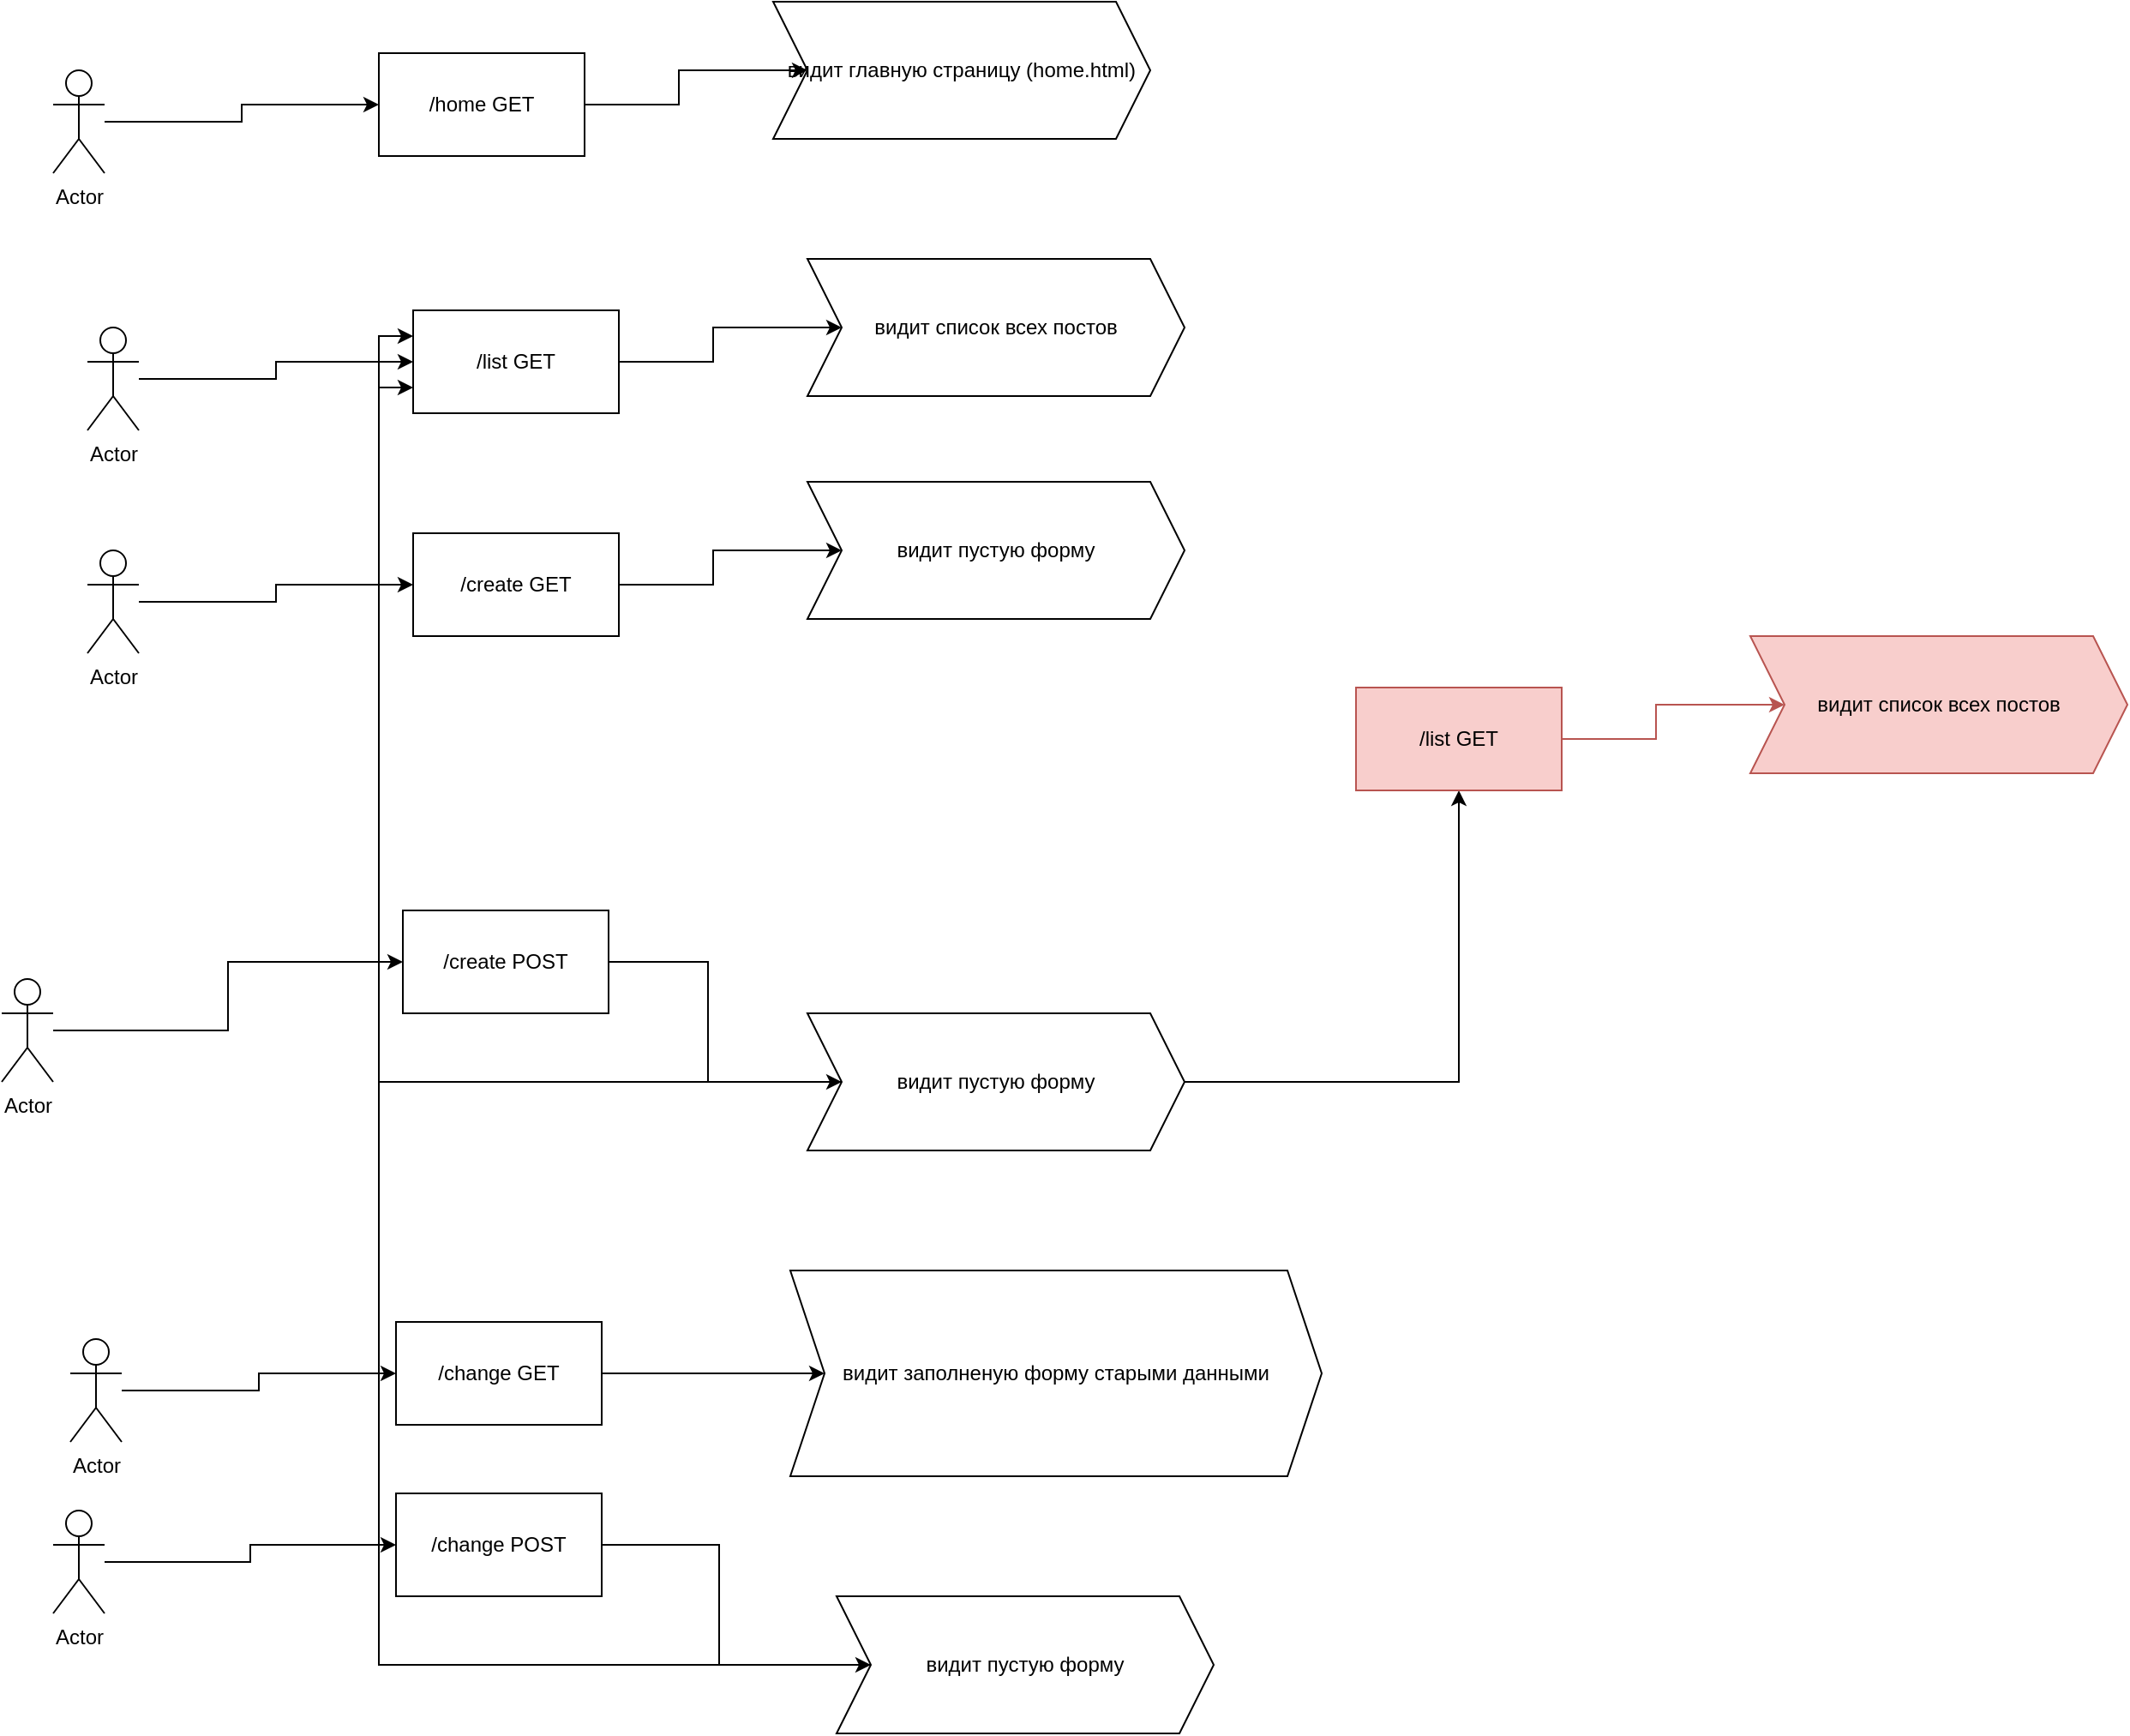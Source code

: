 <mxfile version="21.4.0" type="device">
  <diagram name="Page-1" id="zJbrg_xM8Rx9oK9A7atH">
    <mxGraphModel dx="893" dy="490" grid="1" gridSize="10" guides="1" tooltips="1" connect="1" arrows="1" fold="1" page="1" pageScale="1" pageWidth="827" pageHeight="1169" math="0" shadow="0">
      <root>
        <mxCell id="0" />
        <mxCell id="1" parent="0" />
        <mxCell id="WvaiMywwmPoKM4DUcScz-5" style="edgeStyle=orthogonalEdgeStyle;rounded=0;orthogonalLoop=1;jettySize=auto;html=1;" edge="1" parent="1" source="WvaiMywwmPoKM4DUcScz-1" target="WvaiMywwmPoKM4DUcScz-4">
          <mxGeometry relative="1" as="geometry" />
        </mxCell>
        <mxCell id="WvaiMywwmPoKM4DUcScz-1" value="/home GET" style="rounded=0;whiteSpace=wrap;html=1;" vertex="1" parent="1">
          <mxGeometry x="340" y="160" width="120" height="60" as="geometry" />
        </mxCell>
        <mxCell id="WvaiMywwmPoKM4DUcScz-3" style="edgeStyle=orthogonalEdgeStyle;rounded=0;orthogonalLoop=1;jettySize=auto;html=1;" edge="1" parent="1" source="WvaiMywwmPoKM4DUcScz-2" target="WvaiMywwmPoKM4DUcScz-1">
          <mxGeometry relative="1" as="geometry" />
        </mxCell>
        <mxCell id="WvaiMywwmPoKM4DUcScz-2" value="Actor" style="shape=umlActor;verticalLabelPosition=bottom;verticalAlign=top;html=1;outlineConnect=0;" vertex="1" parent="1">
          <mxGeometry x="150" y="170" width="30" height="60" as="geometry" />
        </mxCell>
        <mxCell id="WvaiMywwmPoKM4DUcScz-4" value="видит главную страницу (home.html)" style="shape=step;perimeter=stepPerimeter;whiteSpace=wrap;html=1;fixedSize=1;" vertex="1" parent="1">
          <mxGeometry x="570" y="130" width="220" height="80" as="geometry" />
        </mxCell>
        <mxCell id="WvaiMywwmPoKM4DUcScz-7" style="edgeStyle=orthogonalEdgeStyle;rounded=0;orthogonalLoop=1;jettySize=auto;html=1;" edge="1" parent="1" source="WvaiMywwmPoKM4DUcScz-8" target="WvaiMywwmPoKM4DUcScz-11">
          <mxGeometry relative="1" as="geometry" />
        </mxCell>
        <mxCell id="WvaiMywwmPoKM4DUcScz-8" value="/list GET" style="rounded=0;whiteSpace=wrap;html=1;" vertex="1" parent="1">
          <mxGeometry x="360" y="310" width="120" height="60" as="geometry" />
        </mxCell>
        <mxCell id="WvaiMywwmPoKM4DUcScz-9" style="edgeStyle=orthogonalEdgeStyle;rounded=0;orthogonalLoop=1;jettySize=auto;html=1;" edge="1" parent="1" source="WvaiMywwmPoKM4DUcScz-10" target="WvaiMywwmPoKM4DUcScz-8">
          <mxGeometry relative="1" as="geometry" />
        </mxCell>
        <mxCell id="WvaiMywwmPoKM4DUcScz-10" value="Actor" style="shape=umlActor;verticalLabelPosition=bottom;verticalAlign=top;html=1;outlineConnect=0;" vertex="1" parent="1">
          <mxGeometry x="170" y="320" width="30" height="60" as="geometry" />
        </mxCell>
        <mxCell id="WvaiMywwmPoKM4DUcScz-11" value="видит список всех постов" style="shape=step;perimeter=stepPerimeter;whiteSpace=wrap;html=1;fixedSize=1;" vertex="1" parent="1">
          <mxGeometry x="590" y="280" width="220" height="80" as="geometry" />
        </mxCell>
        <mxCell id="WvaiMywwmPoKM4DUcScz-12" style="edgeStyle=orthogonalEdgeStyle;rounded=0;orthogonalLoop=1;jettySize=auto;html=1;" edge="1" parent="1" source="WvaiMywwmPoKM4DUcScz-13" target="WvaiMywwmPoKM4DUcScz-16">
          <mxGeometry relative="1" as="geometry" />
        </mxCell>
        <mxCell id="WvaiMywwmPoKM4DUcScz-13" value="/create GET" style="rounded=0;whiteSpace=wrap;html=1;" vertex="1" parent="1">
          <mxGeometry x="360" y="440" width="120" height="60" as="geometry" />
        </mxCell>
        <mxCell id="WvaiMywwmPoKM4DUcScz-14" style="edgeStyle=orthogonalEdgeStyle;rounded=0;orthogonalLoop=1;jettySize=auto;html=1;" edge="1" parent="1" source="WvaiMywwmPoKM4DUcScz-15" target="WvaiMywwmPoKM4DUcScz-13">
          <mxGeometry relative="1" as="geometry" />
        </mxCell>
        <mxCell id="WvaiMywwmPoKM4DUcScz-15" value="Actor" style="shape=umlActor;verticalLabelPosition=bottom;verticalAlign=top;html=1;outlineConnect=0;" vertex="1" parent="1">
          <mxGeometry x="170" y="450" width="30" height="60" as="geometry" />
        </mxCell>
        <mxCell id="WvaiMywwmPoKM4DUcScz-16" value="видит пустую форму" style="shape=step;perimeter=stepPerimeter;whiteSpace=wrap;html=1;fixedSize=1;" vertex="1" parent="1">
          <mxGeometry x="590" y="410" width="220" height="80" as="geometry" />
        </mxCell>
        <mxCell id="WvaiMywwmPoKM4DUcScz-17" style="edgeStyle=orthogonalEdgeStyle;rounded=0;orthogonalLoop=1;jettySize=auto;html=1;" edge="1" parent="1" source="WvaiMywwmPoKM4DUcScz-18" target="WvaiMywwmPoKM4DUcScz-21">
          <mxGeometry relative="1" as="geometry" />
        </mxCell>
        <mxCell id="WvaiMywwmPoKM4DUcScz-18" value="/create POST" style="rounded=0;whiteSpace=wrap;html=1;" vertex="1" parent="1">
          <mxGeometry x="354" y="660" width="120" height="60" as="geometry" />
        </mxCell>
        <mxCell id="WvaiMywwmPoKM4DUcScz-19" style="edgeStyle=orthogonalEdgeStyle;rounded=0;orthogonalLoop=1;jettySize=auto;html=1;" edge="1" parent="1" source="WvaiMywwmPoKM4DUcScz-20" target="WvaiMywwmPoKM4DUcScz-18">
          <mxGeometry relative="1" as="geometry" />
        </mxCell>
        <mxCell id="WvaiMywwmPoKM4DUcScz-20" value="Actor" style="shape=umlActor;verticalLabelPosition=bottom;verticalAlign=top;html=1;outlineConnect=0;" vertex="1" parent="1">
          <mxGeometry x="120" y="700" width="30" height="60" as="geometry" />
        </mxCell>
        <mxCell id="WvaiMywwmPoKM4DUcScz-29" style="edgeStyle=orthogonalEdgeStyle;rounded=0;orthogonalLoop=1;jettySize=auto;html=1;" edge="1" parent="1" source="WvaiMywwmPoKM4DUcScz-21" target="WvaiMywwmPoKM4DUcScz-27">
          <mxGeometry relative="1" as="geometry" />
        </mxCell>
        <mxCell id="WvaiMywwmPoKM4DUcScz-32" style="edgeStyle=orthogonalEdgeStyle;rounded=0;orthogonalLoop=1;jettySize=auto;html=1;entryX=0;entryY=0.75;entryDx=0;entryDy=0;" edge="1" parent="1" source="WvaiMywwmPoKM4DUcScz-21" target="WvaiMywwmPoKM4DUcScz-8">
          <mxGeometry relative="1" as="geometry" />
        </mxCell>
        <mxCell id="WvaiMywwmPoKM4DUcScz-21" value="видит пустую форму" style="shape=step;perimeter=stepPerimeter;whiteSpace=wrap;html=1;fixedSize=1;" vertex="1" parent="1">
          <mxGeometry x="590" y="720" width="220" height="80" as="geometry" />
        </mxCell>
        <mxCell id="WvaiMywwmPoKM4DUcScz-26" style="edgeStyle=orthogonalEdgeStyle;rounded=0;orthogonalLoop=1;jettySize=auto;html=1;fillColor=#f8cecc;strokeColor=#b85450;" edge="1" parent="1" source="WvaiMywwmPoKM4DUcScz-27" target="WvaiMywwmPoKM4DUcScz-28">
          <mxGeometry relative="1" as="geometry" />
        </mxCell>
        <mxCell id="WvaiMywwmPoKM4DUcScz-27" value="/list GET" style="rounded=0;whiteSpace=wrap;html=1;fillColor=#f8cecc;strokeColor=#b85450;" vertex="1" parent="1">
          <mxGeometry x="910" y="530" width="120" height="60" as="geometry" />
        </mxCell>
        <mxCell id="WvaiMywwmPoKM4DUcScz-28" value="видит список всех постов" style="shape=step;perimeter=stepPerimeter;whiteSpace=wrap;html=1;fixedSize=1;fillColor=#f8cecc;strokeColor=#b85450;" vertex="1" parent="1">
          <mxGeometry x="1140" y="500" width="220" height="80" as="geometry" />
        </mxCell>
        <mxCell id="WvaiMywwmPoKM4DUcScz-33" style="edgeStyle=orthogonalEdgeStyle;rounded=0;orthogonalLoop=1;jettySize=auto;html=1;" edge="1" parent="1" source="WvaiMywwmPoKM4DUcScz-34" target="WvaiMywwmPoKM4DUcScz-37">
          <mxGeometry relative="1" as="geometry" />
        </mxCell>
        <mxCell id="WvaiMywwmPoKM4DUcScz-34" value="/change GET" style="rounded=0;whiteSpace=wrap;html=1;" vertex="1" parent="1">
          <mxGeometry x="350" y="900" width="120" height="60" as="geometry" />
        </mxCell>
        <mxCell id="WvaiMywwmPoKM4DUcScz-35" style="edgeStyle=orthogonalEdgeStyle;rounded=0;orthogonalLoop=1;jettySize=auto;html=1;" edge="1" parent="1" source="WvaiMywwmPoKM4DUcScz-36" target="WvaiMywwmPoKM4DUcScz-34">
          <mxGeometry relative="1" as="geometry" />
        </mxCell>
        <mxCell id="WvaiMywwmPoKM4DUcScz-36" value="Actor" style="shape=umlActor;verticalLabelPosition=bottom;verticalAlign=top;html=1;outlineConnect=0;" vertex="1" parent="1">
          <mxGeometry x="160" y="910" width="30" height="60" as="geometry" />
        </mxCell>
        <mxCell id="WvaiMywwmPoKM4DUcScz-37" value="видит заполненую форму старыми данными" style="shape=step;perimeter=stepPerimeter;whiteSpace=wrap;html=1;fixedSize=1;" vertex="1" parent="1">
          <mxGeometry x="580" y="870" width="310" height="120" as="geometry" />
        </mxCell>
        <mxCell id="WvaiMywwmPoKM4DUcScz-38" style="edgeStyle=orthogonalEdgeStyle;rounded=0;orthogonalLoop=1;jettySize=auto;html=1;" edge="1" parent="1" source="WvaiMywwmPoKM4DUcScz-39" target="WvaiMywwmPoKM4DUcScz-40">
          <mxGeometry relative="1" as="geometry" />
        </mxCell>
        <mxCell id="WvaiMywwmPoKM4DUcScz-39" value="/change POST" style="rounded=0;whiteSpace=wrap;html=1;" vertex="1" parent="1">
          <mxGeometry x="350" y="1000" width="120" height="60" as="geometry" />
        </mxCell>
        <mxCell id="WvaiMywwmPoKM4DUcScz-43" style="edgeStyle=orthogonalEdgeStyle;rounded=0;orthogonalLoop=1;jettySize=auto;html=1;entryX=0;entryY=0.25;entryDx=0;entryDy=0;" edge="1" parent="1" source="WvaiMywwmPoKM4DUcScz-40" target="WvaiMywwmPoKM4DUcScz-8">
          <mxGeometry relative="1" as="geometry" />
        </mxCell>
        <mxCell id="WvaiMywwmPoKM4DUcScz-40" value="видит пустую форму" style="shape=step;perimeter=stepPerimeter;whiteSpace=wrap;html=1;fixedSize=1;" vertex="1" parent="1">
          <mxGeometry x="607" y="1060" width="220" height="80" as="geometry" />
        </mxCell>
        <mxCell id="WvaiMywwmPoKM4DUcScz-42" style="edgeStyle=orthogonalEdgeStyle;rounded=0;orthogonalLoop=1;jettySize=auto;html=1;" edge="1" parent="1" source="WvaiMywwmPoKM4DUcScz-41" target="WvaiMywwmPoKM4DUcScz-39">
          <mxGeometry relative="1" as="geometry" />
        </mxCell>
        <mxCell id="WvaiMywwmPoKM4DUcScz-41" value="Actor" style="shape=umlActor;verticalLabelPosition=bottom;verticalAlign=top;html=1;outlineConnect=0;" vertex="1" parent="1">
          <mxGeometry x="150" y="1010" width="30" height="60" as="geometry" />
        </mxCell>
      </root>
    </mxGraphModel>
  </diagram>
</mxfile>
